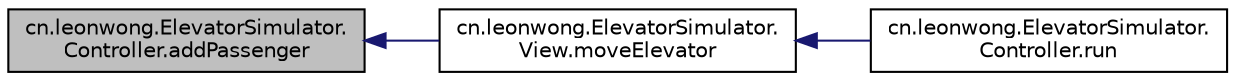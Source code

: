 digraph "cn.leonwong.ElevatorSimulator.Controller.addPassenger"
{
  edge [fontname="Helvetica",fontsize="10",labelfontname="Helvetica",labelfontsize="10"];
  node [fontname="Helvetica",fontsize="10",shape=record];
  rankdir="LR";
  Node3 [label="cn.leonwong.ElevatorSimulator.\lController.addPassenger",height=0.2,width=0.4,color="black", fillcolor="grey75", style="filled", fontcolor="black"];
  Node3 -> Node4 [dir="back",color="midnightblue",fontsize="10",style="solid"];
  Node4 [label="cn.leonwong.ElevatorSimulator.\lView.moveElevator",height=0.2,width=0.4,color="black", fillcolor="white", style="filled",URL="$classcn_1_1leonwong_1_1_elevator_simulator_1_1_view.html#af6d3d9a99e60ae5cdcb26d16fe8f19b5"];
  Node4 -> Node5 [dir="back",color="midnightblue",fontsize="10",style="solid"];
  Node5 [label="cn.leonwong.ElevatorSimulator.\lController.run",height=0.2,width=0.4,color="black", fillcolor="white", style="filled",URL="$classcn_1_1leonwong_1_1_elevator_simulator_1_1_controller.html#ae83c14542e0003ed7d165e61d886732a"];
}
